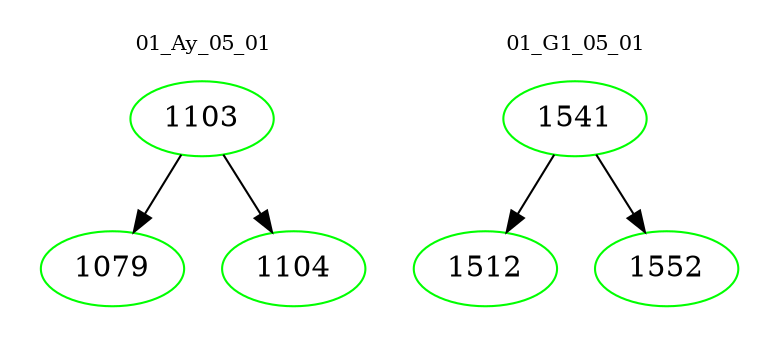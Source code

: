 digraph{
subgraph cluster_0 {
color = white
label = "01_Ay_05_01";
fontsize=10;
T0_1103 [label="1103", color="green"]
T0_1103 -> T0_1079 [color="black"]
T0_1079 [label="1079", color="green"]
T0_1103 -> T0_1104 [color="black"]
T0_1104 [label="1104", color="green"]
}
subgraph cluster_1 {
color = white
label = "01_G1_05_01";
fontsize=10;
T1_1541 [label="1541", color="green"]
T1_1541 -> T1_1512 [color="black"]
T1_1512 [label="1512", color="green"]
T1_1541 -> T1_1552 [color="black"]
T1_1552 [label="1552", color="green"]
}
}
